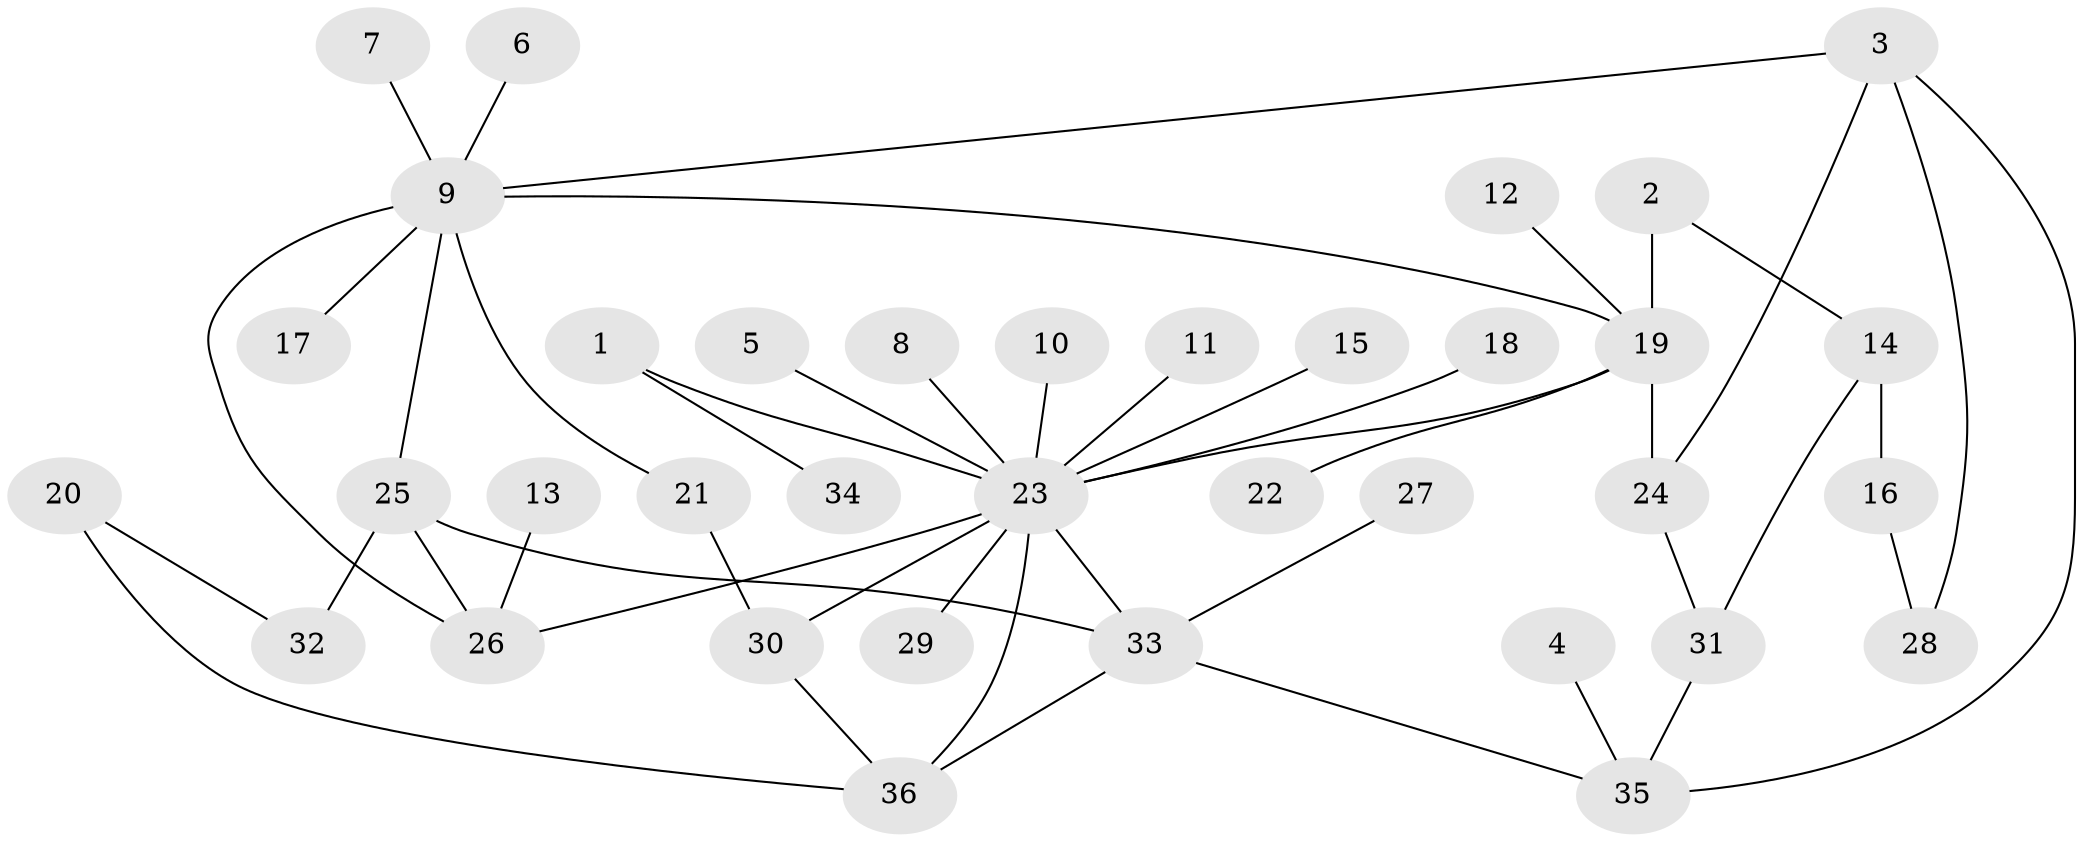 // original degree distribution, {6: 0.028169014084507043, 4: 0.09859154929577464, 16: 0.014084507042253521, 5: 0.04225352112676056, 9: 0.014084507042253521, 10: 0.014084507042253521, 2: 0.19718309859154928, 1: 0.5492957746478874, 3: 0.04225352112676056}
// Generated by graph-tools (version 1.1) at 2025/36/03/04/25 23:36:49]
// undirected, 36 vertices, 47 edges
graph export_dot {
  node [color=gray90,style=filled];
  1;
  2;
  3;
  4;
  5;
  6;
  7;
  8;
  9;
  10;
  11;
  12;
  13;
  14;
  15;
  16;
  17;
  18;
  19;
  20;
  21;
  22;
  23;
  24;
  25;
  26;
  27;
  28;
  29;
  30;
  31;
  32;
  33;
  34;
  35;
  36;
  1 -- 23 [weight=1.0];
  1 -- 34 [weight=1.0];
  2 -- 14 [weight=1.0];
  2 -- 19 [weight=1.0];
  3 -- 9 [weight=1.0];
  3 -- 24 [weight=1.0];
  3 -- 28 [weight=1.0];
  3 -- 35 [weight=1.0];
  4 -- 35 [weight=1.0];
  5 -- 23 [weight=1.0];
  6 -- 9 [weight=1.0];
  7 -- 9 [weight=1.0];
  8 -- 23 [weight=1.0];
  9 -- 17 [weight=1.0];
  9 -- 19 [weight=1.0];
  9 -- 21 [weight=1.0];
  9 -- 25 [weight=1.0];
  9 -- 26 [weight=1.0];
  10 -- 23 [weight=1.0];
  11 -- 23 [weight=1.0];
  12 -- 19 [weight=1.0];
  13 -- 26 [weight=1.0];
  14 -- 16 [weight=1.0];
  14 -- 31 [weight=1.0];
  15 -- 23 [weight=1.0];
  16 -- 28 [weight=1.0];
  18 -- 23 [weight=1.0];
  19 -- 22 [weight=1.0];
  19 -- 23 [weight=1.0];
  19 -- 24 [weight=1.0];
  20 -- 32 [weight=1.0];
  20 -- 36 [weight=1.0];
  21 -- 30 [weight=1.0];
  23 -- 26 [weight=1.0];
  23 -- 29 [weight=1.0];
  23 -- 30 [weight=1.0];
  23 -- 33 [weight=1.0];
  23 -- 36 [weight=1.0];
  24 -- 31 [weight=1.0];
  25 -- 26 [weight=1.0];
  25 -- 32 [weight=1.0];
  25 -- 33 [weight=1.0];
  27 -- 33 [weight=1.0];
  30 -- 36 [weight=1.0];
  31 -- 35 [weight=1.0];
  33 -- 35 [weight=1.0];
  33 -- 36 [weight=1.0];
}
